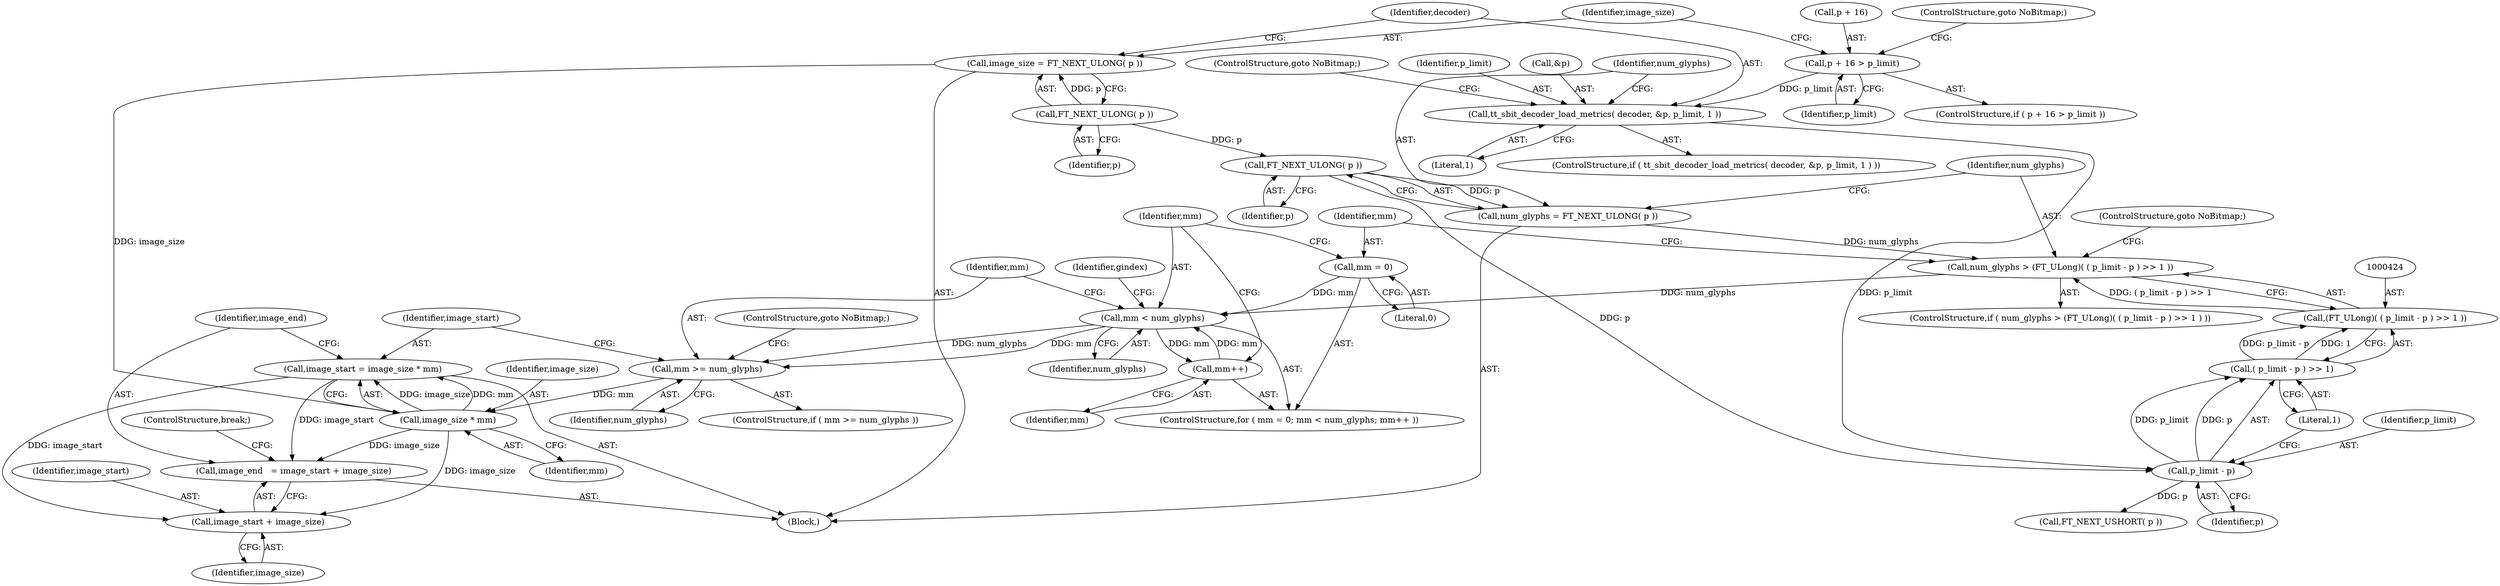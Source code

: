 digraph "0_savannah_f0292bb9920aa1dbfed5f53861e7c7a89b35833a@integer" {
"1000456" [label="(Call,image_start = image_size * mm)"];
"1000458" [label="(Call,image_size * mm)"];
"1000404" [label="(Call,image_size = FT_NEXT_ULONG( p ))"];
"1000406" [label="(Call,FT_NEXT_ULONG( p ))"];
"1000452" [label="(Call,mm >= num_glyphs)"];
"1000435" [label="(Call,mm < num_glyphs)"];
"1000432" [label="(Call,mm = 0)"];
"1000438" [label="(Call,mm++)"];
"1000421" [label="(Call,num_glyphs > (FT_ULong)( ( p_limit - p ) >> 1 ))"];
"1000416" [label="(Call,num_glyphs = FT_NEXT_ULONG( p ))"];
"1000418" [label="(Call,FT_NEXT_ULONG( p ))"];
"1000423" [label="(Call,(FT_ULong)( ( p_limit - p ) >> 1 ))"];
"1000425" [label="(Call,( p_limit - p ) >> 1)"];
"1000426" [label="(Call,p_limit - p)"];
"1000409" [label="(Call,tt_sbit_decoder_load_metrics( decoder, &p, p_limit, 1 ))"];
"1000398" [label="(Call,p + 16 > p_limit)"];
"1000461" [label="(Call,image_end   = image_start + image_size)"];
"1000463" [label="(Call,image_start + image_size)"];
"1000444" [label="(Call,FT_NEXT_USHORT( p ))"];
"1000425" [label="(Call,( p_limit - p ) >> 1)"];
"1000428" [label="(Identifier,p)"];
"1000431" [label="(ControlStructure,for ( mm = 0; mm < num_glyphs; mm++ ))"];
"1000414" [label="(Literal,1)"];
"1000413" [label="(Identifier,p_limit)"];
"1000451" [label="(ControlStructure,if ( mm >= num_glyphs ))"];
"1000464" [label="(Identifier,image_start)"];
"1000443" [label="(Identifier,gindex)"];
"1000411" [label="(Call,&p)"];
"1000418" [label="(Call,FT_NEXT_ULONG( p ))"];
"1000393" [label="(Block,)"];
"1000438" [label="(Call,mm++)"];
"1000434" [label="(Literal,0)"];
"1000430" [label="(ControlStructure,goto NoBitmap;)"];
"1000435" [label="(Call,mm < num_glyphs)"];
"1000439" [label="(Identifier,mm)"];
"1000462" [label="(Identifier,image_end)"];
"1000433" [label="(Identifier,mm)"];
"1000415" [label="(ControlStructure,goto NoBitmap;)"];
"1000402" [label="(Identifier,p_limit)"];
"1000399" [label="(Call,p + 16)"];
"1000459" [label="(Identifier,image_size)"];
"1000429" [label="(Literal,1)"];
"1000437" [label="(Identifier,num_glyphs)"];
"1000407" [label="(Identifier,p)"];
"1000423" [label="(Call,(FT_ULong)( ( p_limit - p ) >> 1 ))"];
"1000404" [label="(Call,image_size = FT_NEXT_ULONG( p ))"];
"1000455" [label="(ControlStructure,goto NoBitmap;)"];
"1000420" [label="(ControlStructure,if ( num_glyphs > (FT_ULong)( ( p_limit - p ) >> 1 ) ))"];
"1000419" [label="(Identifier,p)"];
"1000417" [label="(Identifier,num_glyphs)"];
"1000465" [label="(Identifier,image_size)"];
"1000457" [label="(Identifier,image_start)"];
"1000452" [label="(Call,mm >= num_glyphs)"];
"1000458" [label="(Call,image_size * mm)"];
"1000454" [label="(Identifier,num_glyphs)"];
"1000436" [label="(Identifier,mm)"];
"1000397" [label="(ControlStructure,if ( p + 16 > p_limit ))"];
"1000466" [label="(ControlStructure,break;)"];
"1000403" [label="(ControlStructure,goto NoBitmap;)"];
"1000410" [label="(Identifier,decoder)"];
"1000421" [label="(Call,num_glyphs > (FT_ULong)( ( p_limit - p ) >> 1 ))"];
"1000456" [label="(Call,image_start = image_size * mm)"];
"1000460" [label="(Identifier,mm)"];
"1000406" [label="(Call,FT_NEXT_ULONG( p ))"];
"1000426" [label="(Call,p_limit - p)"];
"1000408" [label="(ControlStructure,if ( tt_sbit_decoder_load_metrics( decoder, &p, p_limit, 1 ) ))"];
"1000405" [label="(Identifier,image_size)"];
"1000398" [label="(Call,p + 16 > p_limit)"];
"1000432" [label="(Call,mm = 0)"];
"1000427" [label="(Identifier,p_limit)"];
"1000461" [label="(Call,image_end   = image_start + image_size)"];
"1000463" [label="(Call,image_start + image_size)"];
"1000409" [label="(Call,tt_sbit_decoder_load_metrics( decoder, &p, p_limit, 1 ))"];
"1000416" [label="(Call,num_glyphs = FT_NEXT_ULONG( p ))"];
"1000453" [label="(Identifier,mm)"];
"1000422" [label="(Identifier,num_glyphs)"];
"1000456" -> "1000393"  [label="AST: "];
"1000456" -> "1000458"  [label="CFG: "];
"1000457" -> "1000456"  [label="AST: "];
"1000458" -> "1000456"  [label="AST: "];
"1000462" -> "1000456"  [label="CFG: "];
"1000458" -> "1000456"  [label="DDG: image_size"];
"1000458" -> "1000456"  [label="DDG: mm"];
"1000456" -> "1000461"  [label="DDG: image_start"];
"1000456" -> "1000463"  [label="DDG: image_start"];
"1000458" -> "1000460"  [label="CFG: "];
"1000459" -> "1000458"  [label="AST: "];
"1000460" -> "1000458"  [label="AST: "];
"1000404" -> "1000458"  [label="DDG: image_size"];
"1000452" -> "1000458"  [label="DDG: mm"];
"1000458" -> "1000461"  [label="DDG: image_size"];
"1000458" -> "1000463"  [label="DDG: image_size"];
"1000404" -> "1000393"  [label="AST: "];
"1000404" -> "1000406"  [label="CFG: "];
"1000405" -> "1000404"  [label="AST: "];
"1000406" -> "1000404"  [label="AST: "];
"1000410" -> "1000404"  [label="CFG: "];
"1000406" -> "1000404"  [label="DDG: p"];
"1000406" -> "1000407"  [label="CFG: "];
"1000407" -> "1000406"  [label="AST: "];
"1000406" -> "1000418"  [label="DDG: p"];
"1000452" -> "1000451"  [label="AST: "];
"1000452" -> "1000454"  [label="CFG: "];
"1000453" -> "1000452"  [label="AST: "];
"1000454" -> "1000452"  [label="AST: "];
"1000455" -> "1000452"  [label="CFG: "];
"1000457" -> "1000452"  [label="CFG: "];
"1000435" -> "1000452"  [label="DDG: mm"];
"1000435" -> "1000452"  [label="DDG: num_glyphs"];
"1000435" -> "1000431"  [label="AST: "];
"1000435" -> "1000437"  [label="CFG: "];
"1000436" -> "1000435"  [label="AST: "];
"1000437" -> "1000435"  [label="AST: "];
"1000443" -> "1000435"  [label="CFG: "];
"1000453" -> "1000435"  [label="CFG: "];
"1000432" -> "1000435"  [label="DDG: mm"];
"1000438" -> "1000435"  [label="DDG: mm"];
"1000421" -> "1000435"  [label="DDG: num_glyphs"];
"1000435" -> "1000438"  [label="DDG: mm"];
"1000432" -> "1000431"  [label="AST: "];
"1000432" -> "1000434"  [label="CFG: "];
"1000433" -> "1000432"  [label="AST: "];
"1000434" -> "1000432"  [label="AST: "];
"1000436" -> "1000432"  [label="CFG: "];
"1000438" -> "1000431"  [label="AST: "];
"1000438" -> "1000439"  [label="CFG: "];
"1000439" -> "1000438"  [label="AST: "];
"1000436" -> "1000438"  [label="CFG: "];
"1000421" -> "1000420"  [label="AST: "];
"1000421" -> "1000423"  [label="CFG: "];
"1000422" -> "1000421"  [label="AST: "];
"1000423" -> "1000421"  [label="AST: "];
"1000430" -> "1000421"  [label="CFG: "];
"1000433" -> "1000421"  [label="CFG: "];
"1000416" -> "1000421"  [label="DDG: num_glyphs"];
"1000423" -> "1000421"  [label="DDG: ( p_limit - p ) >> 1"];
"1000416" -> "1000393"  [label="AST: "];
"1000416" -> "1000418"  [label="CFG: "];
"1000417" -> "1000416"  [label="AST: "];
"1000418" -> "1000416"  [label="AST: "];
"1000422" -> "1000416"  [label="CFG: "];
"1000418" -> "1000416"  [label="DDG: p"];
"1000418" -> "1000419"  [label="CFG: "];
"1000419" -> "1000418"  [label="AST: "];
"1000418" -> "1000426"  [label="DDG: p"];
"1000423" -> "1000425"  [label="CFG: "];
"1000424" -> "1000423"  [label="AST: "];
"1000425" -> "1000423"  [label="AST: "];
"1000425" -> "1000423"  [label="DDG: p_limit - p"];
"1000425" -> "1000423"  [label="DDG: 1"];
"1000425" -> "1000429"  [label="CFG: "];
"1000426" -> "1000425"  [label="AST: "];
"1000429" -> "1000425"  [label="AST: "];
"1000426" -> "1000425"  [label="DDG: p_limit"];
"1000426" -> "1000425"  [label="DDG: p"];
"1000426" -> "1000428"  [label="CFG: "];
"1000427" -> "1000426"  [label="AST: "];
"1000428" -> "1000426"  [label="AST: "];
"1000429" -> "1000426"  [label="CFG: "];
"1000409" -> "1000426"  [label="DDG: p_limit"];
"1000426" -> "1000444"  [label="DDG: p"];
"1000409" -> "1000408"  [label="AST: "];
"1000409" -> "1000414"  [label="CFG: "];
"1000410" -> "1000409"  [label="AST: "];
"1000411" -> "1000409"  [label="AST: "];
"1000413" -> "1000409"  [label="AST: "];
"1000414" -> "1000409"  [label="AST: "];
"1000415" -> "1000409"  [label="CFG: "];
"1000417" -> "1000409"  [label="CFG: "];
"1000398" -> "1000409"  [label="DDG: p_limit"];
"1000398" -> "1000397"  [label="AST: "];
"1000398" -> "1000402"  [label="CFG: "];
"1000399" -> "1000398"  [label="AST: "];
"1000402" -> "1000398"  [label="AST: "];
"1000403" -> "1000398"  [label="CFG: "];
"1000405" -> "1000398"  [label="CFG: "];
"1000461" -> "1000393"  [label="AST: "];
"1000461" -> "1000463"  [label="CFG: "];
"1000462" -> "1000461"  [label="AST: "];
"1000463" -> "1000461"  [label="AST: "];
"1000466" -> "1000461"  [label="CFG: "];
"1000463" -> "1000465"  [label="CFG: "];
"1000464" -> "1000463"  [label="AST: "];
"1000465" -> "1000463"  [label="AST: "];
}
